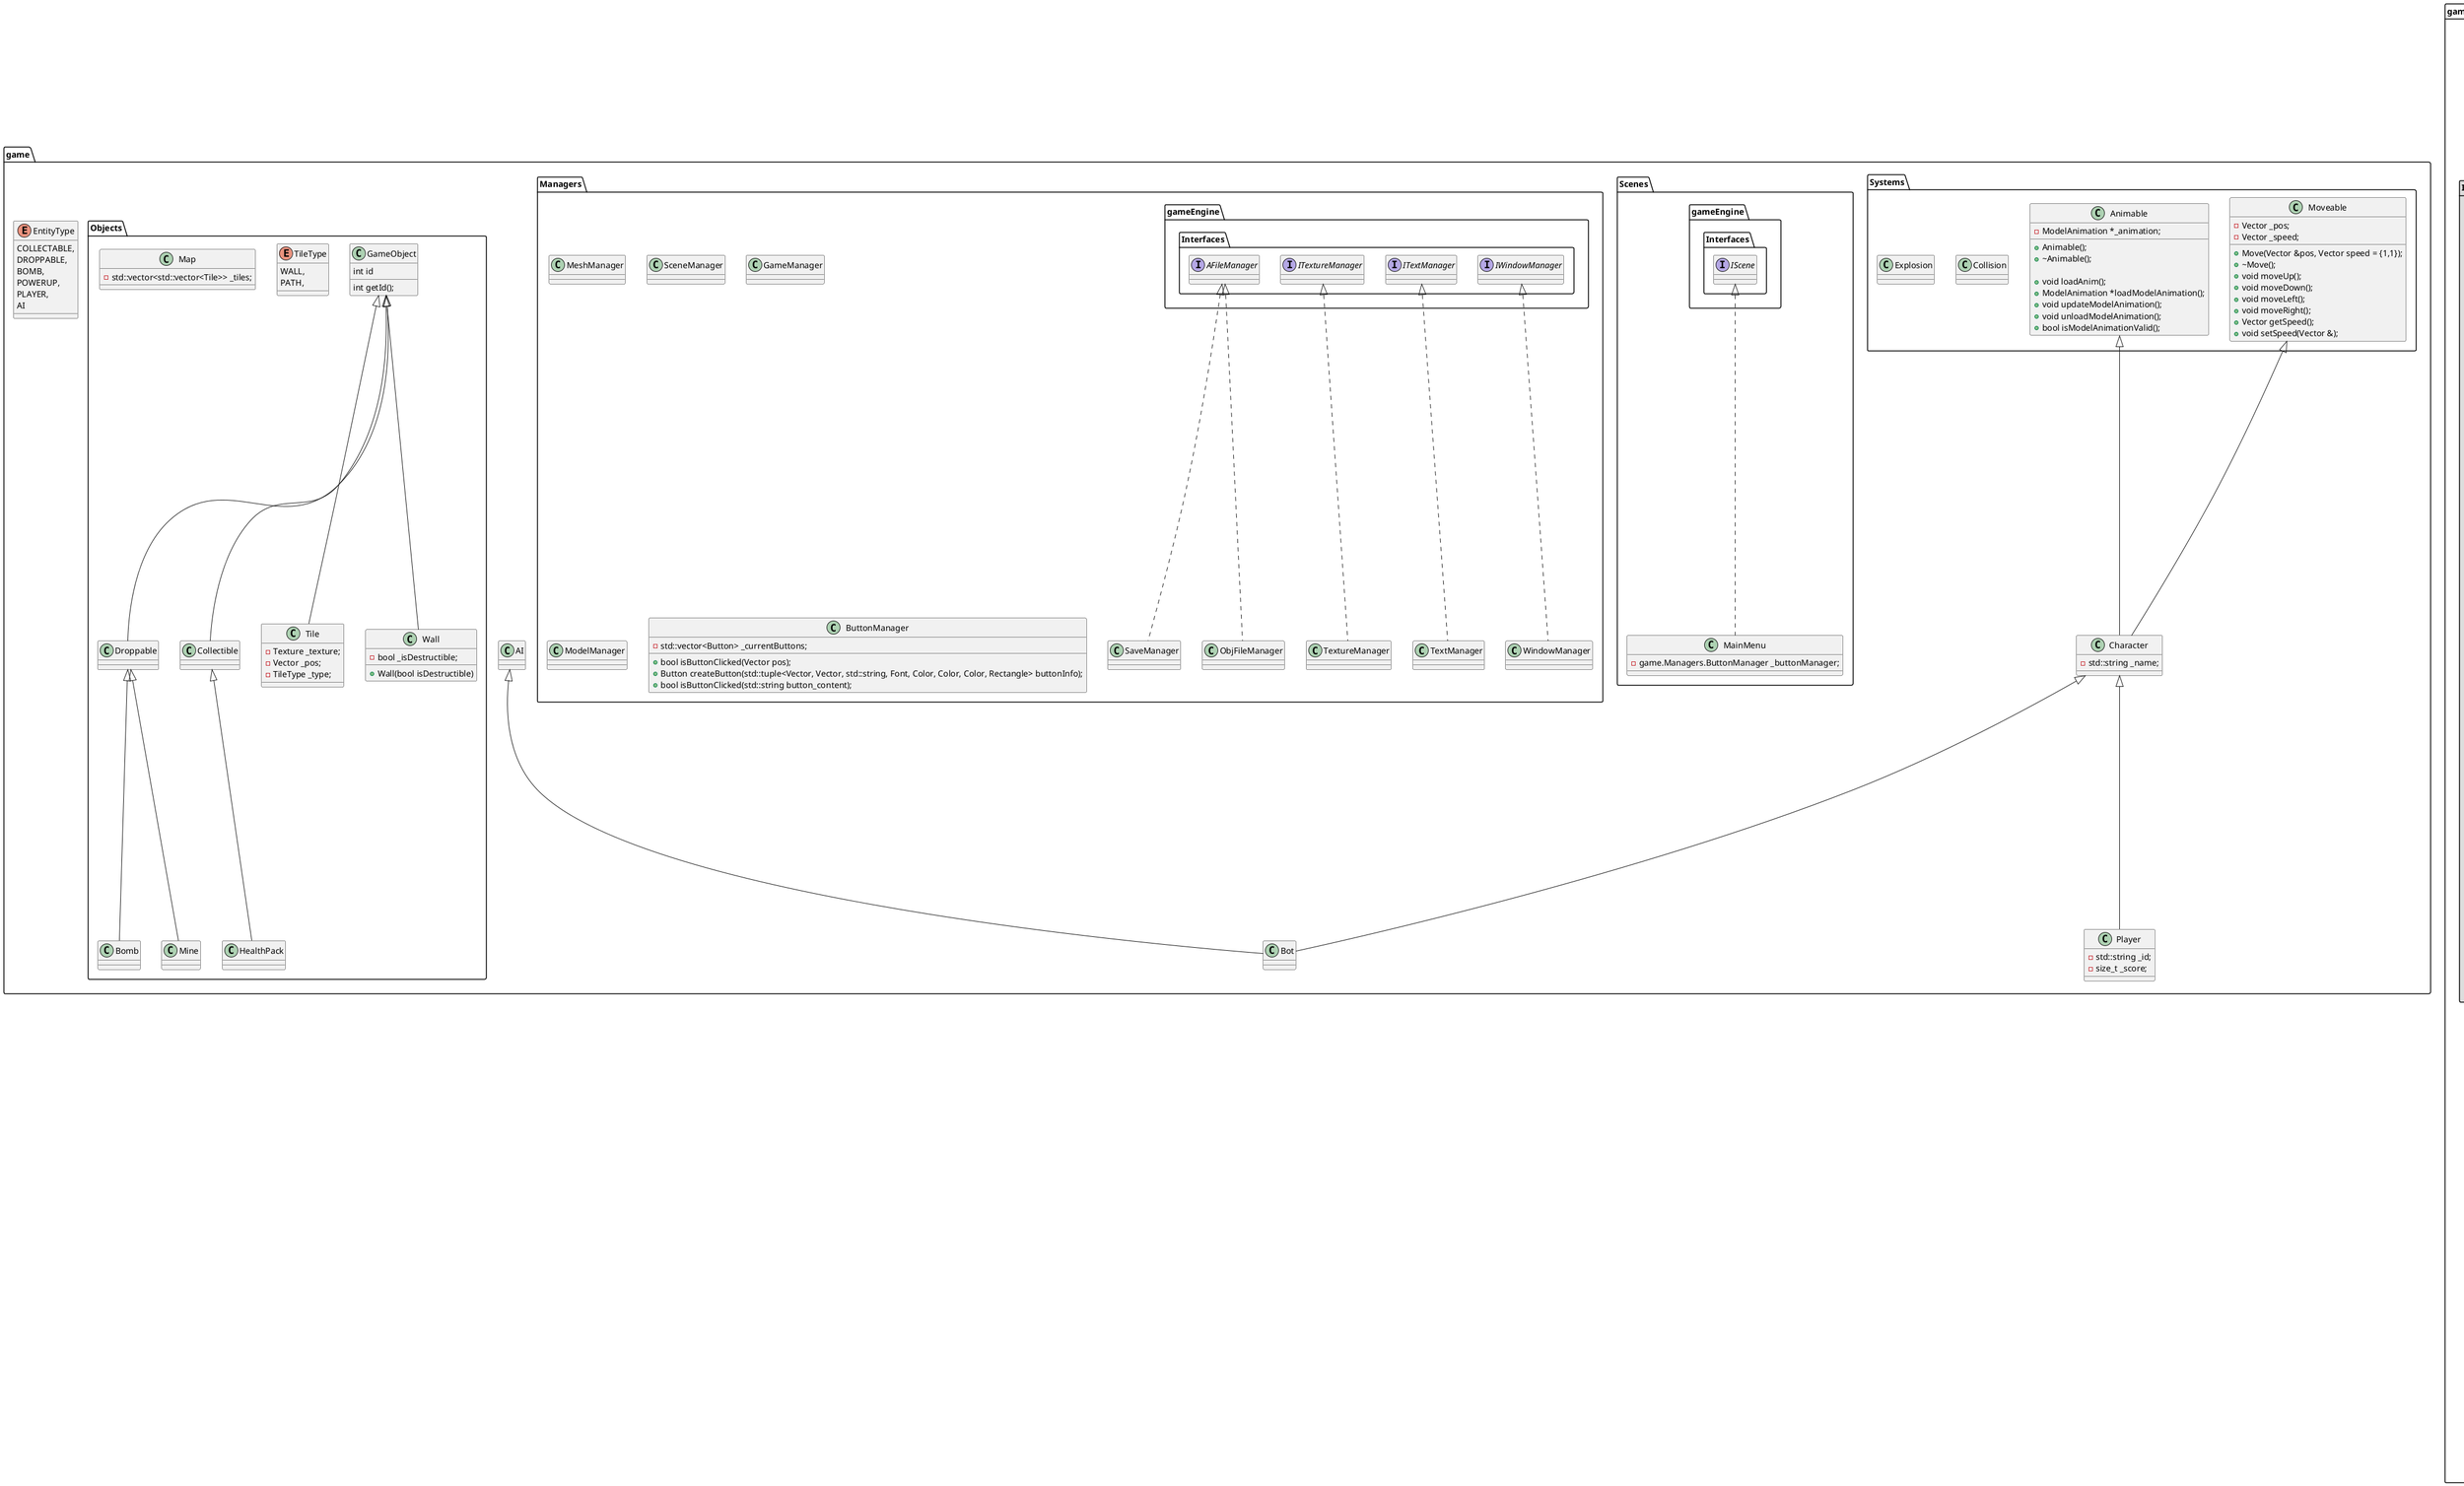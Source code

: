 @startuml Indie_Studio

'Gestion de souris, manettes, clavier, fps, fichier (sauvegarde), parsing JSON, textures
'texte, drawShapes, models(2d, 3D), audio

namespace global {
    class Vector<T> {
        +Vector(T x, T y)
        +~Vector() = default;
        +const Vector(const Vector &copy);
        +bool operator==();
        +bool operator!=();
        +Vector &operator+();
        +Vector &operator-();

        -T _x;
        -T _y;
    }

    class Vector3<T> {
        +Vector3T(T x, T y, T Z);
        +~Vector3T() = default;
        +Vector3T(const Vector3T<T> &copy);
        +bool operator==(Vector3T<T> const &other) const noexcept;
        +bool operator!=(Vector3T<T> const &other) const noexcept;
        +Vector3T<T> operator+(Vector3T<T> const &other) const noexcept;
        +Vector3T<T> operator-(Vector3T<T> const &other) const noexcept;
        +Vector3T<T> &operator=(Vector3T<T> const &other) noexcept;

        -T _x;
        -T _y;
        -T _z;
    }
}

namespace game {
        enum EntityType {
        COLLECTABLE,
        DROPPABLE,
        BOMB,
        POWERUP,
        PLAYER,
        AI
    }

    class Character extends game.Systems.Moveable, game.Systems.Animable {
        -std::string _name;
    }

    class AI {
    }

    class Player extends game.Character {
        -std::string _id;
        -size_t _score;
    }

    class Bot extends game.Character, game.AI {

    }

}

namespace game.Scenes {
    class MainMenu implements gameEngine.Interfaces.IScene {
        -game.Managers.ButtonManager _buttonManager;
    }
}

namespace game.Systems {
    class Moveable {
        +Move(Vector &pos, Vector speed = {1,1});
        +~Move();
        +void moveUp();
        +void moveDown();
        +void moveLeft();
        +void moveRight();
        +Vector getSpeed();
        +void setSpeed(Vector &);

        -Vector _pos;
        -Vector _speed;
    }

    class Animable {
        +Animable();
        +~Animable();

        +void loadAnim();
        +ModelAnimation *loadModelAnimation();
        +void updateModelAnimation();
        +void unloadModelAnimation();
        +bool isModelAnimationValid();

        -ModelAnimation *_animation;
    }

    class Collision {

    }

    class Explosion {

    }
}

namespace game.Managers {

    class SaveManager implements gameEngine.Interfaces.AFileManager{}
    class MeshManager{}
    class TextureManager implements gameEngine.Interfaces.ITextureManager {}
    class TextManager implements gameEngine.Interfaces.ITextManager {}
    class WindowManager implements gameEngine.Interfaces.IWindowManager {}
    class ObjFileManager implements gameEngine.Interfaces.AFileManager {}
    class SceneManager{}
    class GameManager{}
    class ModelManager {}
    'Button args are taken from botttom to top
    class ButtonManager {
        +bool isButtonClicked(Vector pos);
        +Button createButton(std::tuple<Vector, Vector, std::string, Font, Color, Color, Color, Rectangle> buttonInfo);
        +bool isButtonClicked(std::string button_content);
        -std::vector<Button> _currentButtons;
    }
}

namespace game.Objects {

    class GameObject {
        int getId();
        int id
    }
    class Droppable extends GameObject {}
    class Collectible extends GameObject {}
    class Bomb extends Droppable {}

    enum TileType {
        WALL,
        PATH,
    }
    class Tile extends GameObject {
        -Texture _texture;
        -Vector _pos;
        -TileType _type;
    }

    class Map {
        -std::vector<std::vector<Tile>> _tiles;
    }

    class Wall extends GameObject {
        +Wall(bool isDestructible)

        -bool _isDestructible;
    }

    class Mine extends game.Objects.Droppable {}
    class HealthPack extends game.Objects.Collectible {}

}

namespace gameEngine {



namespace Encapsulation #fc7c60  {
    enum ButtonState {
        NORMAL,
        HOVER,
        PRESSED,
    }
    class Button {
        +Button &operator=(const Button &ref);

        +Vector<float> getPos() const;
        +Vector<float> getSize() const;
        +gameEngine::encapsulation::BText getContent() const;
        +gameEngine::encapsulation::BTexture2D getTexture() const;
        +gameEngine::encapsulation::BRectangle getRect() const;
        +gameEngine::encapsulation::BRectangle getFrameRect() const;
        +State getState() const;
        +bool getButtonPressed() const;
        +int getNbFrames() const;

        +void setPos(const Vector<float> &pos);
        +void setRotation(const float &rotation);
        +void setSize(const Vector<float> &size);
        +void setColor(const gameEngine::encapsulation::BColor &color);
        +void setContentStr(const std::string &str);
        +void setNbFrames(const int &nb);
        +void setFrameRect(const gameEngine::encapsulation::BRectangle &rect);
        +void setFrameRectSize(const Vector<float> &size);

        +bool isInsideButton(const Vector<float> &point);
        +bool isButtonPressed(Vector<float> mousePos);
        +bool isButtonReleased();
        +void update();
        +void drawButton();

        -Rectangle _rect;
        -State state;
        -Rectangle _frameRec;
        -Text _content;
        -Texture texture;
        -Vector<float> size;
        -Vector<float> pos;
        -Color color;
        -float rotation;
    }
    class Image {
        +Image getObj() const noexcept;
        +bool isLoad() const noexcept;
        +int getWidth() const noexcept;
        +int getHeight() const noexcept;
        +Vector<int> getSize() const noexcept;
        +Vector<int> getPosition() const noexcept;
        +void load(const std::string &filpath);
        +void unload() noexcept;
        +void setImage(const Image &img) noexcept;
        +void setImage(const Image &img, const Vector<int> &pos) noexcept;
        +void setPosition(const Vector<int> &pos) noexcept;
        +void resize(const Vector<int> &newSize) noexcept;
        +void scale(const float &scale) noexcept;
        +void rotateRight() noexcept;
        +void rotateLeft() noexcept;
        +void clearBackground(const BColor &color) noexcept;
        +void drawPixel(const Vector<int> &pos, const BColor &color) noexcept;
        +void drawLine(const Vector<float> &start, const Vector<float> &end, const BColor &color) noexcept;
        +void drawCircle(const Vector<float> &center, int radius, const BColor &color) noexcept;
        +void drawRectangle(const BRectangle &rec) noexcept;
        +void drawText(const BText &text, const Vector<int> &pos) noexcept;
        +void flipV() noexcept;
        +void flipH() noexcept;

        -Image _img;
        -Vector<int> _pos{0, 0};
    }

    class Model {
        +Model getObj() const noexcept;
        +bool isLoad() const noexcept;
        +BColor getColor() const noexcept;
        +Vector3T<float> getPos() const noexcept;
        +void load(const std::string &filepath);
        +void unload() noexcept;
        +void unloadKeepMesh() noexcept;
        +void setPos(const Vector3T<float> &pos) noexcept;
        +void setColor(const BColor &color) noexcept;
        +void setMaterialTexture(int material_idx, int maps_idx, const BTexture2D &texture) noexcept;
        +void draw() const noexcept;

        -void resetObj() noexcept;
        -Model _model;
        -BColor _color{WHITE};
        -float _scale = 0;
        -Vector3T<float> _pos{0, 0, 0};
    }
    class Camera2d {
        +BCamera2D();
        +BCamera2D(const BCamera2D &ref);
        +BCamera2D &operator=(const BCamera2D &ref);
        +~BCamera2D();
        +Camera2D getObj() const noexcept;
        +Vector<float> getOffset() const noexcept;
        +Vector<float> getTarget() const noexcept;
        +float getRotation() const noexcept;
        +float getZoom() const noexcept;
        +void setOffset(const Vector<float> &offset) noexcept;
        +void setTarget(const Vector<float> &target) noexcept;
        +void setRotation(float rotation) noexcept;
        +void rotateLeft(float value) noexcept;
        +void rotateRight(float value) noexcept;
        +void setZoom(float zoom) noexcept;
        +void unzoom(float value) noexcept;
        +void zoom(float value) noexcept;
        +void resetObj() noexcept;
        +void beginMode() const noexcept final;
        +void endMode() const noexcept final;

        -Camera2D _camera;
    }
    class Camera {
        +BCamera(const BCamera &ref);
        +BCamera &operator=(const BCamera &ref);
        +~BCamera();
        +Camera getObj() const noexcept;
        +void setPosition(const Vector3T<float> &pos) noexcept;
        +void setTarget(const Vector3T<float> &target) noexcept;
        +void setUp(const Vector3T<float> &up) noexcept;
        +void setFovy(float fov) noexcept;
        +void setProjection(CameraProjection projection) noexcept;
        +void update() noexcept;
        +void setMode(CameraMode mode) noexcept;
        +void beginMode() const noexcept final;
        +void endMode() const noexcept final;

        -Camera _camera;
    }
    class Shader {}
    class Mesh {}
    class Music {
        +BMusic(const std::string &filepath);
        +BMusic(const BMusic &ref) = delete;
        +BMusic &operator=(const BMusic &ref) = delete;
        +~BMusic();
        +Music getObj() const noexcept;
        +bool isLoad() const noexcept;
        +bool isPlaying() const noexcept;
        +float getTimeLength() const noexcept;
        +float getTimePlayed() const noexcept;
        +void load(const std::string &filpath);
        +void unload() noexcept;
        +void play();
        +void updateStream();
        +void stop();
        +void pause();
        +void resumeStream();
        +void setVolume(float volume);
        +void setPitch(float pitch);

        -Music _music = {0};
        -bool _load;
    }
    class Sound {
        +BSound(const std::string &filepath);
        +BSound(const BSound &ref) = delete;
        +BSound &operator=(const BSound &ref) = delete;
        +[[nodiscard]] Sound getObj() const noexcept;
        +[[nodiscard]] bool isLoad() const noexcept;
        +[[nodiscard]] bool isPlaying() const noexcept;
        +void load(const std::string &filpath);
        +void unload() noexcept;
        +void play();
        +void stop();
        +void pause();
        +void resumeStream();
        +void setVolume(float volume);
        +void setPitch(float pitch);
    }
    class Color {
        +BColor(unsigned char r, unsigned char g, unsigned char b, unsigned char a);
        +BColor(const Color &ref);
        +BColor(const BColor &ref);
        +BColor &operator=(const BColor &ref);
        +BColor &operator=(const Color &ref);
        +~BColor();
        +unsigned char getRed() const noexcept;
        +unsigned char getGreen() const noexcept;
        +unsigned char getBlue() const noexcept;
        +unsigned char getAlpha() const noexcept;
        +Color getObj() const noexcept;
        +void setRed(unsigned char value) noexcept;
        +void setGreen(unsigned char value) noexcept;
        +void setBlue(unsigned char value) noexcept;
        +void setAlpha(unsigned char value) noexcept;
        +void copy(const BColor &ref) noexcept;

        -unsigned char _r;
        -unsigned char _g;
        -unsigned char _b;
        -unsigned char _a;
    }

    class Font {}

    class Rectangle {
        +BRectangle(const BRectangle &ref);
        +BRectangle &operator=(const BRectangle &ref);
        +Rectangle getObj() const noexcept;
        +float getWidth() const noexcept;
        +float getHeight() const noexcept;
        +float getX() const noexcept;
        +float getY() const noexcept;
        +Vector<float> getSize() const noexcept;
        +Vector<float> getPos() const noexcept;
        +float getRotation() const noexcept;
        +BColor getColor() const noexcept;
        +void setX(const float &x) noexcept;
        +void setY(const float &y) noexcept;
        +void setWidth(const float &width) noexcept;
        +void setHeight(const float &height) noexcept;
        +void setSize(const Vector<float> &size) noexcept;
        +void setPos(const Vector<float> &pos) noexcept;
        +void setRotation(const float &rotation) noexcept;
        +void setColor(const BColor &color) noexcept;
        +void scale(const float &scale) noexcept;
        +void draw() const noexcept;
        +bool checkCollision(const BRectangle &other) const noexcept;
        +bool checkPointInside(const Vector<float> &point) const noexcept;

        -Vector<float> _pos;
        -Vector<float> _size;
        -float _rotation;
        -BColor _color;
    }

    class Animation {
        +Animation(Model, ModelAnimation, size_t = 0);
        +~Animation();
        +ModelAnimation *loadModelAnimation(const std::string &, int *animCount);
        +void updateModelAnimation(Model, ModelAnimation, int);
        +void unloadModelAnimation(ModelAnimation *, unsigned int);
        +bool isModelAnimationValid(Model, ModelAnimation);
        -Model _model;
        -size_t _frameCounter;
        -ModelAnimation *_animation;
    }
}

namespace Interfaces #DDDDDD {

    interface IScene
    {
        +void loadScene();
        +void destroyScene();
    }

    interface IWindowManager
    {
        +void createWindow(Vector<int> size, const std::string &title);
        +void openWindow();
        +void closeWindow();
        +void clearWindow();
        +void updateWindow();
        +void toggleFullscreen();

        -Vector &getScreenSize();
        -Vector &getWindowPos();
    }

    interface IDrawManager
    {
        +void drawCircle(const float radius, );
        +void drawRect(const Vector &size, size_t radius);
        +void drawLine(const Vector &size);
        +void drawGrid(const Vector &size, int nbCols, int nbRows);
    }

    interface ITextureManager
    {
        +void setTexture();
        +void loadTexture();
        +void uploadTexture();
        +void drawTextureRect();
        'Potentiellement ajouter + de drawTexture
        +void destroyTexture();
    }

    interface ITextManager
    {
        +void drawText(const Font &f);
        +void drawTextInRect(const Font &f, const std::string &text, const Vector<float> &offset, Rectangle rect);
    }

    interface IAudioManager
    {
        'Classe audio avec playlist
        +void PlaySound(const Sound &);
        +void PlayMusic(const Music &);
        +Sound LoadSound(const std::string &);
        +Music LoadMusic(const std::string &);
        +bool isMusicPlaying(const Music &);
        +void PauseMusic(const Music &);
        +void setMusicVolume(const Music &, float);
        +void DestroySound(Sound &);
        +void DestroyMusic(Sound &);
    }

    'Definir un port
    'A completer, poser des questions sur les attentes et ce qu'on
    'Voir rush2 SantaServer de Polo
    interface INetworkManager
    {
        +void connect(const Socket &);
        +void createSocket(int);
        +void disconnect(const Socker &);
        +void sendInfo(const std::string &, const Socket &In, const Socker &Out);

    }

    abstract class AFileManager implements IFileManager {}

    'Classe qui pourrait herite de IFileManager -> JsonManager, XMLManager, OBJFileManager, ConfigManager, SaveManager
    interface IFileManager
    {
        +bool checkFileExist(const std::string &);
        +bool checkFilePermissions(const std::string &);
        +File loadFile(const std::string &);
        +void CloseFile(File &);
        +std::string readFile(const File &);
        +std::vector<std::string> readFile(const File &);
        +std::string getFileName(const File &);
        +std::string getFilePath(const File &);
        +std::vector<std::string> getDirectoryFiles(const File &);
    }

    'Mapper std::map<Key, int Code> pareil pour manette
    'Classe qui pourrait herite: Keyboard, Gamepad, Mouse
    interface IInputManager
    {
        +bool isKeyPressed(int);
        +bool isKeyReleased(int);
        +int getKeyPressed();
    }
    'Voir pour les collisions si interface necessaires
}
}
@enduml
